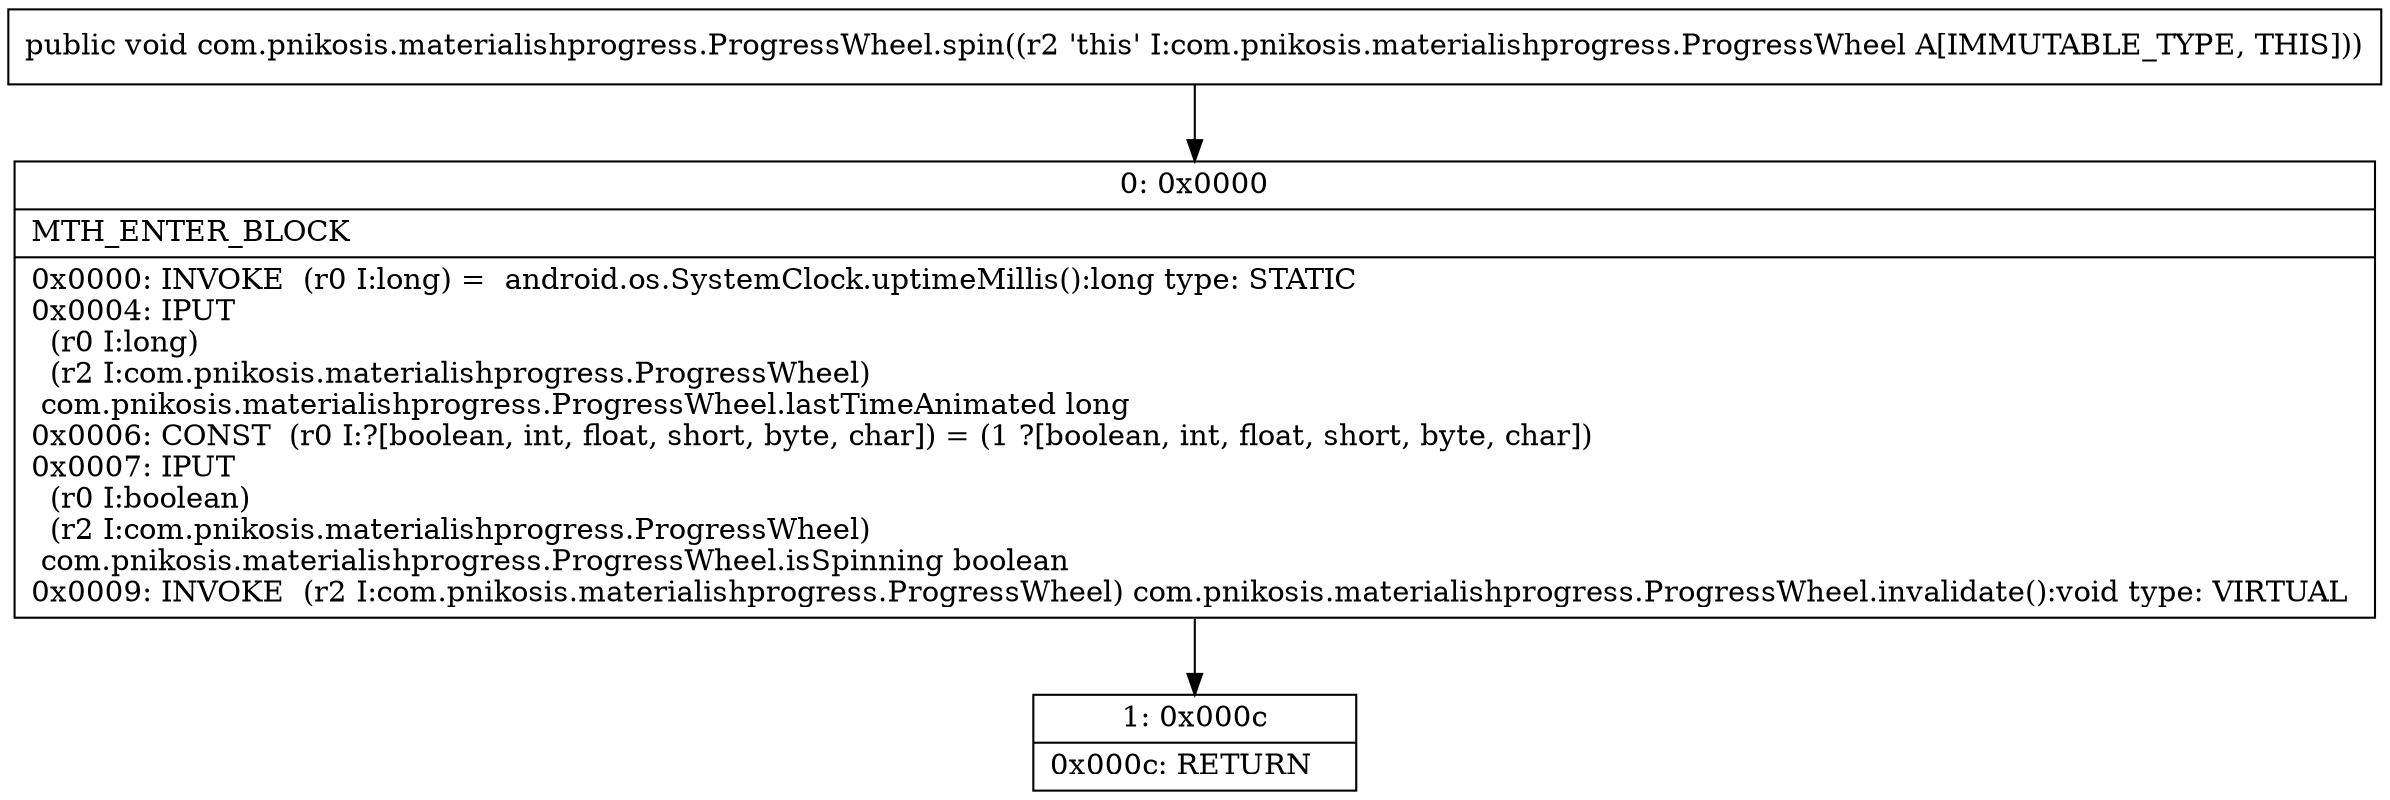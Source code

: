 digraph "CFG forcom.pnikosis.materialishprogress.ProgressWheel.spin()V" {
Node_0 [shape=record,label="{0\:\ 0x0000|MTH_ENTER_BLOCK\l|0x0000: INVOKE  (r0 I:long) =  android.os.SystemClock.uptimeMillis():long type: STATIC \l0x0004: IPUT  \l  (r0 I:long)\l  (r2 I:com.pnikosis.materialishprogress.ProgressWheel)\l com.pnikosis.materialishprogress.ProgressWheel.lastTimeAnimated long \l0x0006: CONST  (r0 I:?[boolean, int, float, short, byte, char]) = (1 ?[boolean, int, float, short, byte, char]) \l0x0007: IPUT  \l  (r0 I:boolean)\l  (r2 I:com.pnikosis.materialishprogress.ProgressWheel)\l com.pnikosis.materialishprogress.ProgressWheel.isSpinning boolean \l0x0009: INVOKE  (r2 I:com.pnikosis.materialishprogress.ProgressWheel) com.pnikosis.materialishprogress.ProgressWheel.invalidate():void type: VIRTUAL \l}"];
Node_1 [shape=record,label="{1\:\ 0x000c|0x000c: RETURN   \l}"];
MethodNode[shape=record,label="{public void com.pnikosis.materialishprogress.ProgressWheel.spin((r2 'this' I:com.pnikosis.materialishprogress.ProgressWheel A[IMMUTABLE_TYPE, THIS])) }"];
MethodNode -> Node_0;
Node_0 -> Node_1;
}


